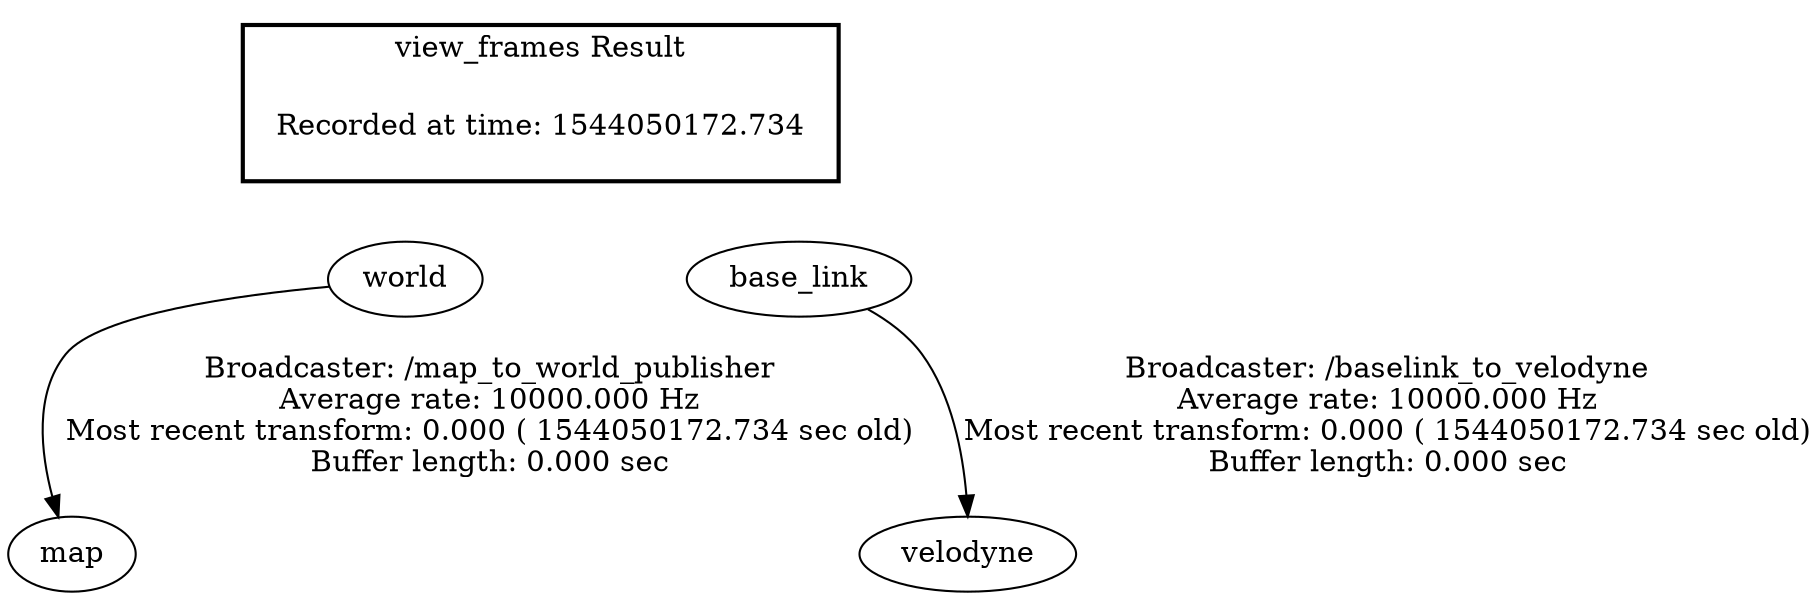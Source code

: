 digraph G {
"world" -> "map"[label="Broadcaster: /map_to_world_publisher\nAverage rate: 10000.000 Hz\nMost recent transform: 0.000 ( 1544050172.734 sec old)\nBuffer length: 0.000 sec\n"];
"base_link" -> "velodyne"[label="Broadcaster: /baselink_to_velodyne\nAverage rate: 10000.000 Hz\nMost recent transform: 0.000 ( 1544050172.734 sec old)\nBuffer length: 0.000 sec\n"];
edge [style=invis];
 subgraph cluster_legend { style=bold; color=black; label ="view_frames Result";
"Recorded at time: 1544050172.734"[ shape=plaintext ] ;
 }->"world";
edge [style=invis];
 subgraph cluster_legend { style=bold; color=black; label ="view_frames Result";
"Recorded at time: 1544050172.734"[ shape=plaintext ] ;
 }->"base_link";
}